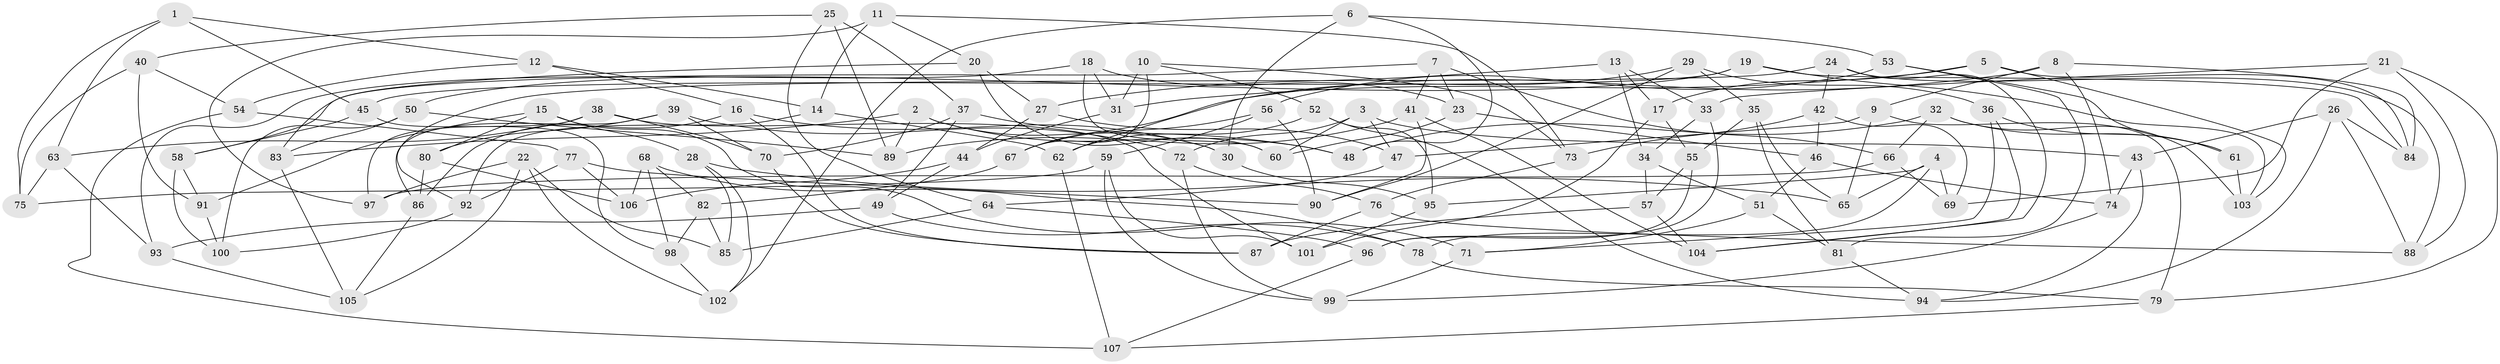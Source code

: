// coarse degree distribution, {3: 0.09230769230769231, 6: 0.5230769230769231, 4: 0.26153846153846155, 5: 0.12307692307692308}
// Generated by graph-tools (version 1.1) at 2025/52/02/27/25 19:52:29]
// undirected, 107 vertices, 214 edges
graph export_dot {
graph [start="1"]
  node [color=gray90,style=filled];
  1;
  2;
  3;
  4;
  5;
  6;
  7;
  8;
  9;
  10;
  11;
  12;
  13;
  14;
  15;
  16;
  17;
  18;
  19;
  20;
  21;
  22;
  23;
  24;
  25;
  26;
  27;
  28;
  29;
  30;
  31;
  32;
  33;
  34;
  35;
  36;
  37;
  38;
  39;
  40;
  41;
  42;
  43;
  44;
  45;
  46;
  47;
  48;
  49;
  50;
  51;
  52;
  53;
  54;
  55;
  56;
  57;
  58;
  59;
  60;
  61;
  62;
  63;
  64;
  65;
  66;
  67;
  68;
  69;
  70;
  71;
  72;
  73;
  74;
  75;
  76;
  77;
  78;
  79;
  80;
  81;
  82;
  83;
  84;
  85;
  86;
  87;
  88;
  89;
  90;
  91;
  92;
  93;
  94;
  95;
  96;
  97;
  98;
  99;
  100;
  101;
  102;
  103;
  104;
  105;
  106;
  107;
  1 -- 12;
  1 -- 63;
  1 -- 45;
  1 -- 75;
  2 -- 89;
  2 -- 48;
  2 -- 30;
  2 -- 83;
  3 -- 43;
  3 -- 60;
  3 -- 72;
  3 -- 47;
  4 -- 78;
  4 -- 65;
  4 -- 95;
  4 -- 69;
  5 -- 103;
  5 -- 84;
  5 -- 17;
  5 -- 31;
  6 -- 30;
  6 -- 48;
  6 -- 102;
  6 -- 53;
  7 -- 41;
  7 -- 58;
  7 -- 66;
  7 -- 23;
  8 -- 84;
  8 -- 9;
  8 -- 67;
  8 -- 74;
  9 -- 79;
  9 -- 65;
  9 -- 47;
  10 -- 73;
  10 -- 52;
  10 -- 67;
  10 -- 31;
  11 -- 20;
  11 -- 97;
  11 -- 14;
  11 -- 73;
  12 -- 16;
  12 -- 54;
  12 -- 14;
  13 -- 17;
  13 -- 33;
  13 -- 34;
  13 -- 27;
  14 -- 92;
  14 -- 62;
  15 -- 28;
  15 -- 80;
  15 -- 71;
  15 -- 91;
  16 -- 30;
  16 -- 87;
  16 -- 86;
  17 -- 101;
  17 -- 55;
  18 -- 31;
  18 -- 60;
  18 -- 93;
  18 -- 23;
  19 -- 45;
  19 -- 50;
  19 -- 84;
  19 -- 103;
  20 -- 83;
  20 -- 60;
  20 -- 27;
  21 -- 88;
  21 -- 33;
  21 -- 79;
  21 -- 69;
  22 -- 105;
  22 -- 97;
  22 -- 102;
  22 -- 85;
  23 -- 46;
  23 -- 60;
  24 -- 88;
  24 -- 42;
  24 -- 104;
  24 -- 92;
  25 -- 89;
  25 -- 64;
  25 -- 37;
  25 -- 40;
  26 -- 88;
  26 -- 84;
  26 -- 94;
  26 -- 43;
  27 -- 44;
  27 -- 47;
  28 -- 65;
  28 -- 85;
  28 -- 102;
  29 -- 62;
  29 -- 35;
  29 -- 90;
  29 -- 36;
  30 -- 95;
  31 -- 44;
  32 -- 61;
  32 -- 66;
  32 -- 103;
  32 -- 48;
  33 -- 96;
  33 -- 34;
  34 -- 57;
  34 -- 51;
  35 -- 65;
  35 -- 81;
  35 -- 55;
  36 -- 71;
  36 -- 61;
  36 -- 104;
  37 -- 49;
  37 -- 48;
  37 -- 70;
  38 -- 70;
  38 -- 101;
  38 -- 63;
  38 -- 97;
  39 -- 72;
  39 -- 80;
  39 -- 86;
  39 -- 70;
  40 -- 54;
  40 -- 91;
  40 -- 75;
  41 -- 89;
  41 -- 104;
  41 -- 90;
  42 -- 73;
  42 -- 46;
  42 -- 69;
  43 -- 74;
  43 -- 94;
  44 -- 106;
  44 -- 49;
  45 -- 58;
  45 -- 98;
  46 -- 51;
  46 -- 74;
  47 -- 64;
  49 -- 78;
  49 -- 93;
  50 -- 100;
  50 -- 83;
  50 -- 89;
  51 -- 71;
  51 -- 81;
  52 -- 95;
  52 -- 94;
  52 -- 62;
  53 -- 61;
  53 -- 56;
  53 -- 81;
  54 -- 107;
  54 -- 77;
  55 -- 57;
  55 -- 96;
  56 -- 90;
  56 -- 59;
  56 -- 67;
  57 -- 104;
  57 -- 87;
  58 -- 100;
  58 -- 91;
  59 -- 99;
  59 -- 75;
  59 -- 101;
  61 -- 103;
  62 -- 107;
  63 -- 75;
  63 -- 93;
  64 -- 96;
  64 -- 85;
  66 -- 97;
  66 -- 69;
  67 -- 82;
  68 -- 106;
  68 -- 82;
  68 -- 78;
  68 -- 98;
  70 -- 87;
  71 -- 99;
  72 -- 99;
  72 -- 76;
  73 -- 76;
  74 -- 99;
  76 -- 87;
  76 -- 88;
  77 -- 92;
  77 -- 106;
  77 -- 90;
  78 -- 79;
  79 -- 107;
  80 -- 86;
  80 -- 106;
  81 -- 94;
  82 -- 85;
  82 -- 98;
  83 -- 105;
  86 -- 105;
  91 -- 100;
  92 -- 100;
  93 -- 105;
  95 -- 101;
  96 -- 107;
  98 -- 102;
}
